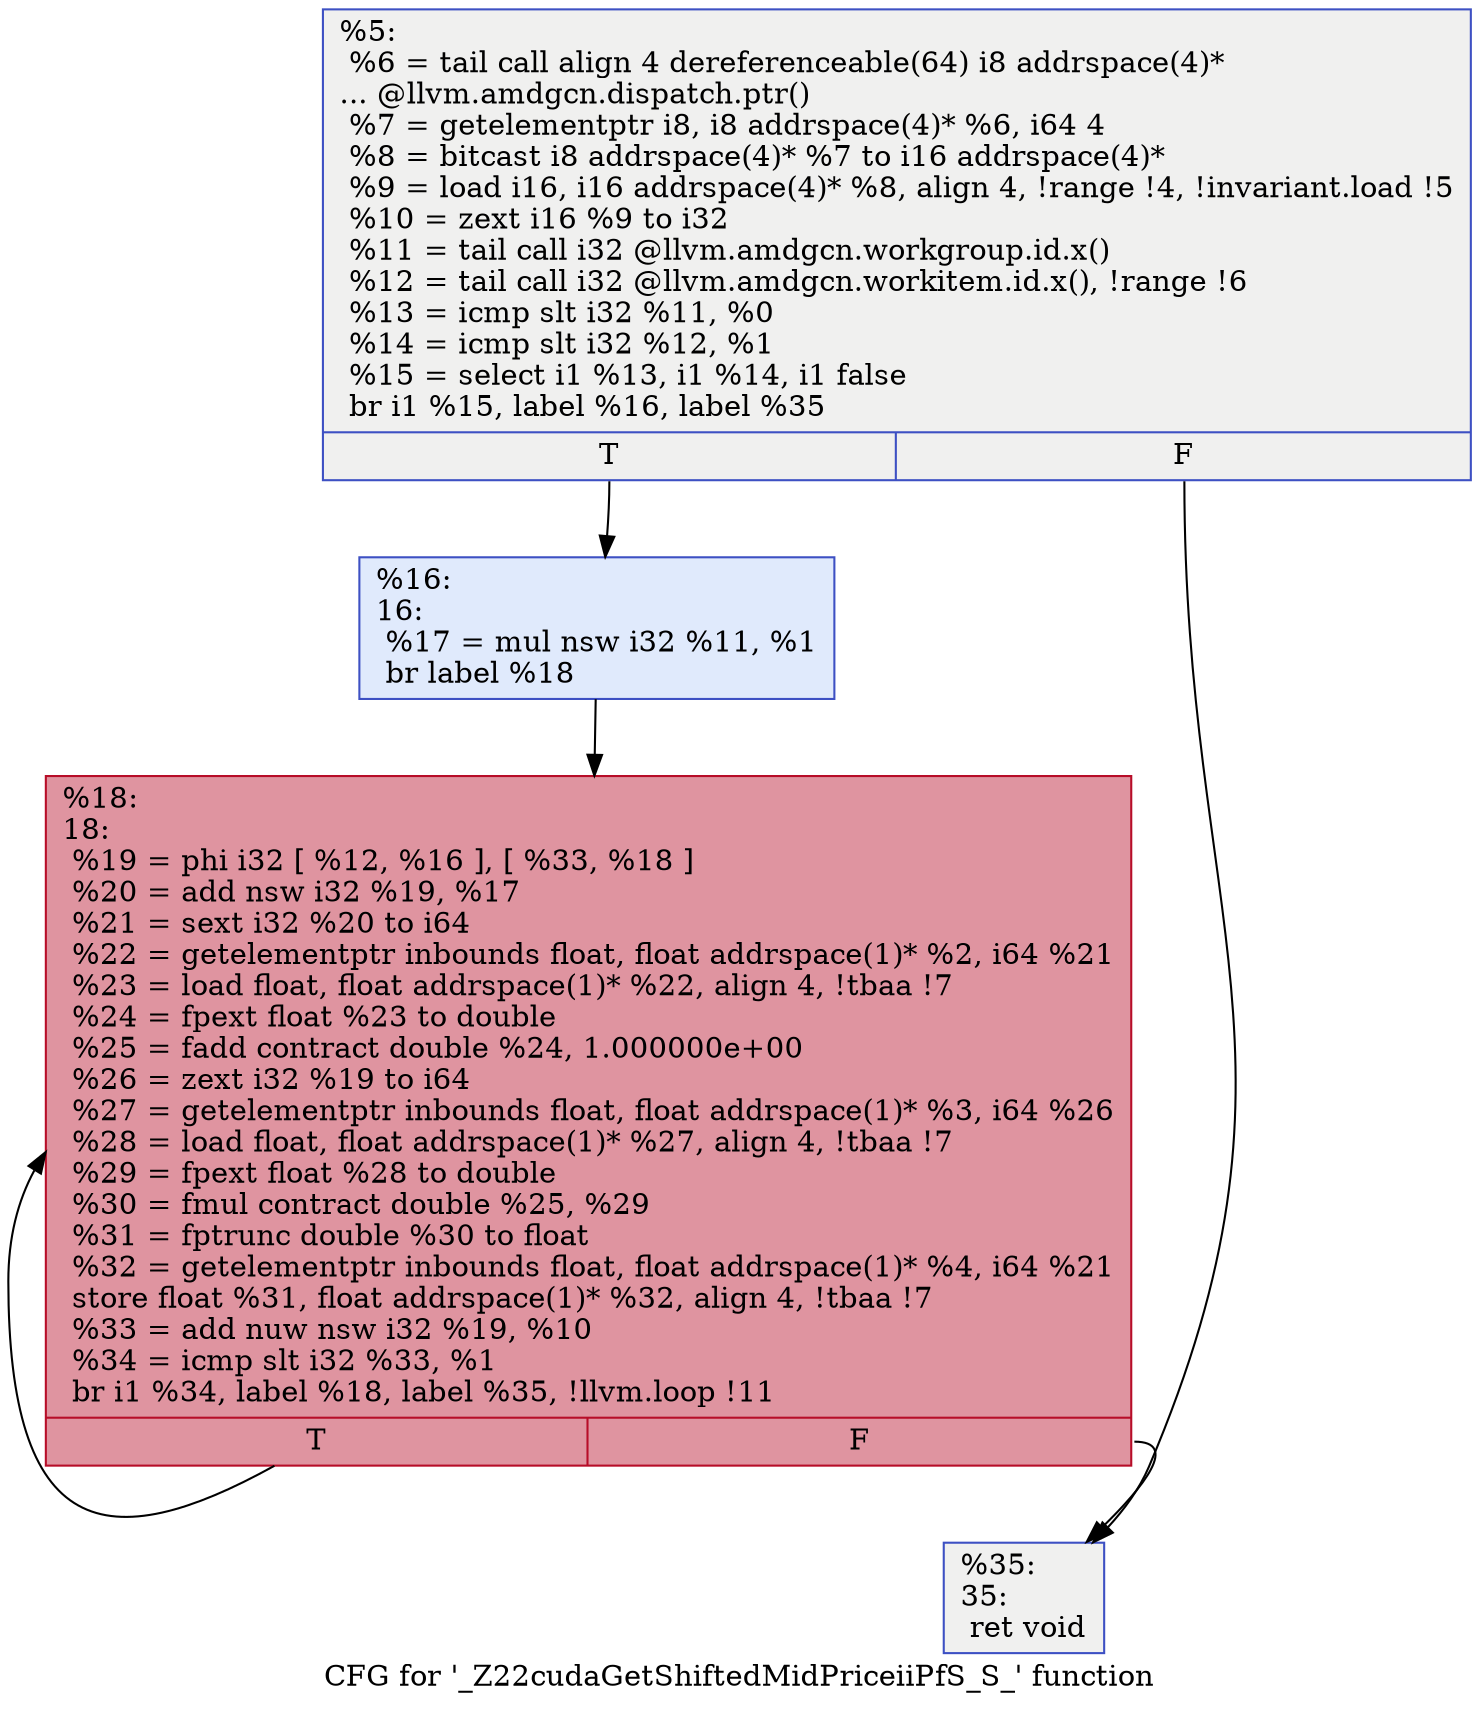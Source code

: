 digraph "CFG for '_Z22cudaGetShiftedMidPriceiiPfS_S_' function" {
	label="CFG for '_Z22cudaGetShiftedMidPriceiiPfS_S_' function";

	Node0x5158350 [shape=record,color="#3d50c3ff", style=filled, fillcolor="#dedcdb70",label="{%5:\l  %6 = tail call align 4 dereferenceable(64) i8 addrspace(4)*\l... @llvm.amdgcn.dispatch.ptr()\l  %7 = getelementptr i8, i8 addrspace(4)* %6, i64 4\l  %8 = bitcast i8 addrspace(4)* %7 to i16 addrspace(4)*\l  %9 = load i16, i16 addrspace(4)* %8, align 4, !range !4, !invariant.load !5\l  %10 = zext i16 %9 to i32\l  %11 = tail call i32 @llvm.amdgcn.workgroup.id.x()\l  %12 = tail call i32 @llvm.amdgcn.workitem.id.x(), !range !6\l  %13 = icmp slt i32 %11, %0\l  %14 = icmp slt i32 %12, %1\l  %15 = select i1 %13, i1 %14, i1 false\l  br i1 %15, label %16, label %35\l|{<s0>T|<s1>F}}"];
	Node0x5158350:s0 -> Node0x515a270;
	Node0x5158350:s1 -> Node0x515a300;
	Node0x515a270 [shape=record,color="#3d50c3ff", style=filled, fillcolor="#b9d0f970",label="{%16:\l16:                                               \l  %17 = mul nsw i32 %11, %1\l  br label %18\l}"];
	Node0x515a270 -> Node0x515a550;
	Node0x515a550 [shape=record,color="#b70d28ff", style=filled, fillcolor="#b70d2870",label="{%18:\l18:                                               \l  %19 = phi i32 [ %12, %16 ], [ %33, %18 ]\l  %20 = add nsw i32 %19, %17\l  %21 = sext i32 %20 to i64\l  %22 = getelementptr inbounds float, float addrspace(1)* %2, i64 %21\l  %23 = load float, float addrspace(1)* %22, align 4, !tbaa !7\l  %24 = fpext float %23 to double\l  %25 = fadd contract double %24, 1.000000e+00\l  %26 = zext i32 %19 to i64\l  %27 = getelementptr inbounds float, float addrspace(1)* %3, i64 %26\l  %28 = load float, float addrspace(1)* %27, align 4, !tbaa !7\l  %29 = fpext float %28 to double\l  %30 = fmul contract double %25, %29\l  %31 = fptrunc double %30 to float\l  %32 = getelementptr inbounds float, float addrspace(1)* %4, i64 %21\l  store float %31, float addrspace(1)* %32, align 4, !tbaa !7\l  %33 = add nuw nsw i32 %19, %10\l  %34 = icmp slt i32 %33, %1\l  br i1 %34, label %18, label %35, !llvm.loop !11\l|{<s0>T|<s1>F}}"];
	Node0x515a550:s0 -> Node0x515a550;
	Node0x515a550:s1 -> Node0x515a300;
	Node0x515a300 [shape=record,color="#3d50c3ff", style=filled, fillcolor="#dedcdb70",label="{%35:\l35:                                               \l  ret void\l}"];
}
